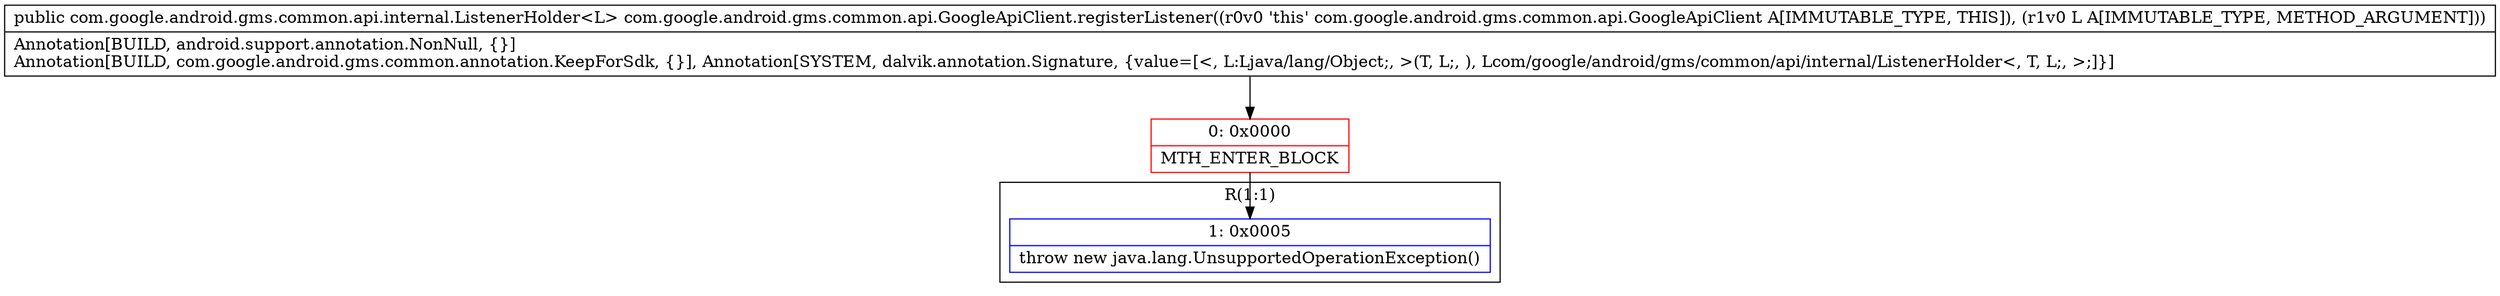 digraph "CFG forcom.google.android.gms.common.api.GoogleApiClient.registerListener(Ljava\/lang\/Object;)Lcom\/google\/android\/gms\/common\/api\/internal\/ListenerHolder;" {
subgraph cluster_Region_908541021 {
label = "R(1:1)";
node [shape=record,color=blue];
Node_1 [shape=record,label="{1\:\ 0x0005|throw new java.lang.UnsupportedOperationException()\l}"];
}
Node_0 [shape=record,color=red,label="{0\:\ 0x0000|MTH_ENTER_BLOCK\l}"];
MethodNode[shape=record,label="{public com.google.android.gms.common.api.internal.ListenerHolder\<L\> com.google.android.gms.common.api.GoogleApiClient.registerListener((r0v0 'this' com.google.android.gms.common.api.GoogleApiClient A[IMMUTABLE_TYPE, THIS]), (r1v0 L A[IMMUTABLE_TYPE, METHOD_ARGUMENT]))  | Annotation[BUILD, android.support.annotation.NonNull, \{\}]\lAnnotation[BUILD, com.google.android.gms.common.annotation.KeepForSdk, \{\}], Annotation[SYSTEM, dalvik.annotation.Signature, \{value=[\<, L:Ljava\/lang\/Object;, \>(T, L;, ), Lcom\/google\/android\/gms\/common\/api\/internal\/ListenerHolder\<, T, L;, \>;]\}]\l}"];
MethodNode -> Node_0;
Node_0 -> Node_1;
}

